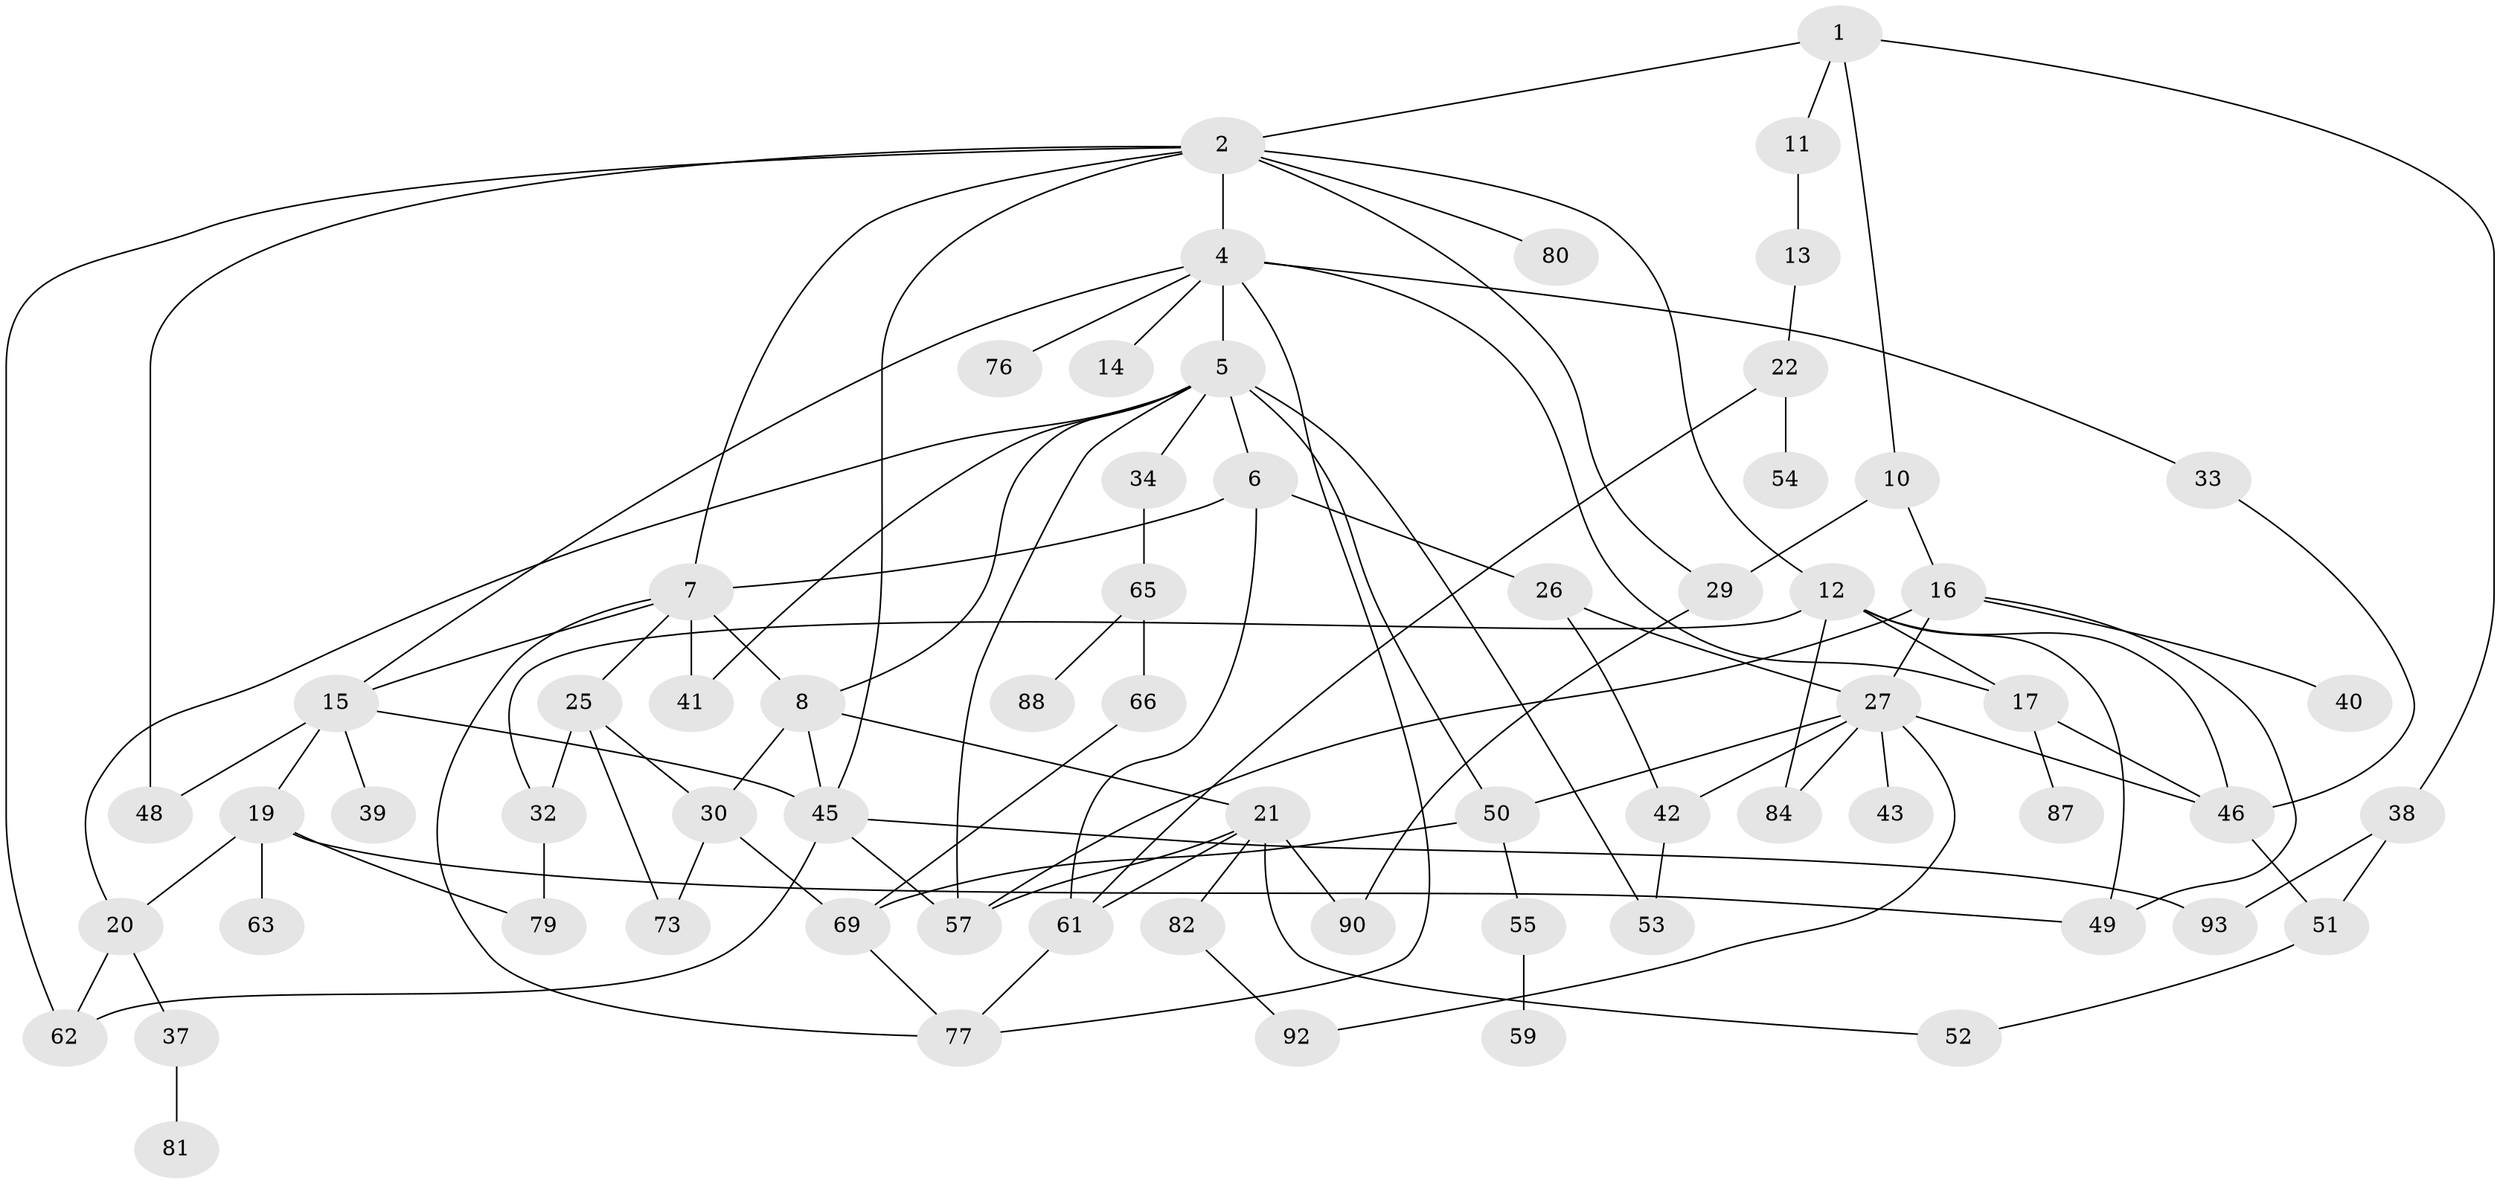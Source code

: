 // Generated by graph-tools (version 1.1) at 2025/51/02/27/25 19:51:37]
// undirected, 65 vertices, 105 edges
graph export_dot {
graph [start="1"]
  node [color=gray90,style=filled];
  1;
  2 [super="+3"];
  4 [super="+9"];
  5 [super="+28"];
  6 [super="+72"];
  7 [super="+75"];
  8;
  10;
  11 [super="+24"];
  12 [super="+18"];
  13;
  14;
  15 [super="+85"];
  16 [super="+23"];
  17 [super="+36"];
  19;
  20 [super="+91"];
  21 [super="+71"];
  22;
  25 [super="+94"];
  26;
  27 [super="+70"];
  29 [super="+31"];
  30 [super="+58"];
  32 [super="+35"];
  33;
  34;
  37;
  38;
  39;
  40;
  41;
  42 [super="+44"];
  43;
  45 [super="+47"];
  46;
  48;
  49 [super="+67"];
  50;
  51 [super="+60"];
  52;
  53 [super="+56"];
  54;
  55;
  57 [super="+74"];
  59 [super="+78"];
  61 [super="+64"];
  62;
  63;
  65 [super="+68"];
  66;
  69 [super="+83"];
  73;
  76;
  77 [super="+89"];
  79;
  80;
  81 [super="+86"];
  82;
  84;
  87;
  88;
  90;
  92;
  93;
  1 -- 2;
  1 -- 10;
  1 -- 11;
  1 -- 38;
  2 -- 7;
  2 -- 48;
  2 -- 80;
  2 -- 29;
  2 -- 4;
  2 -- 12;
  2 -- 45;
  2 -- 62;
  4 -- 5;
  4 -- 15;
  4 -- 17;
  4 -- 76;
  4 -- 33;
  4 -- 77;
  4 -- 14;
  5 -- 6;
  5 -- 41;
  5 -- 50;
  5 -- 57;
  5 -- 20;
  5 -- 8;
  5 -- 34;
  5 -- 53;
  6 -- 26;
  6 -- 7;
  6 -- 61;
  7 -- 8;
  7 -- 25;
  7 -- 41;
  7 -- 77;
  7 -- 15;
  8 -- 21;
  8 -- 30;
  8 -- 45;
  10 -- 16;
  10 -- 29;
  11 -- 13;
  12 -- 46;
  12 -- 49;
  12 -- 84;
  12 -- 17;
  12 -- 32;
  13 -- 22;
  15 -- 19;
  15 -- 39;
  15 -- 48;
  15 -- 45;
  16 -- 40;
  16 -- 27;
  16 -- 57;
  16 -- 49;
  17 -- 87;
  17 -- 46;
  19 -- 20;
  19 -- 63;
  19 -- 79;
  19 -- 49;
  20 -- 37;
  20 -- 62;
  21 -- 52;
  21 -- 57;
  21 -- 82;
  21 -- 90;
  21 -- 61;
  22 -- 54;
  22 -- 61;
  25 -- 32;
  25 -- 73;
  25 -- 30;
  26 -- 42 [weight=2];
  26 -- 27;
  27 -- 43;
  27 -- 84;
  27 -- 50;
  27 -- 42;
  27 -- 92;
  27 -- 46;
  29 -- 90;
  30 -- 73;
  30 -- 69;
  32 -- 79;
  33 -- 46;
  34 -- 65;
  37 -- 81;
  38 -- 93;
  38 -- 51;
  42 -- 53;
  45 -- 93;
  45 -- 57;
  45 -- 62;
  46 -- 51;
  50 -- 55;
  50 -- 69;
  51 -- 52;
  55 -- 59;
  61 -- 77;
  65 -- 66;
  65 -- 88;
  66 -- 69;
  69 -- 77;
  82 -- 92;
}
